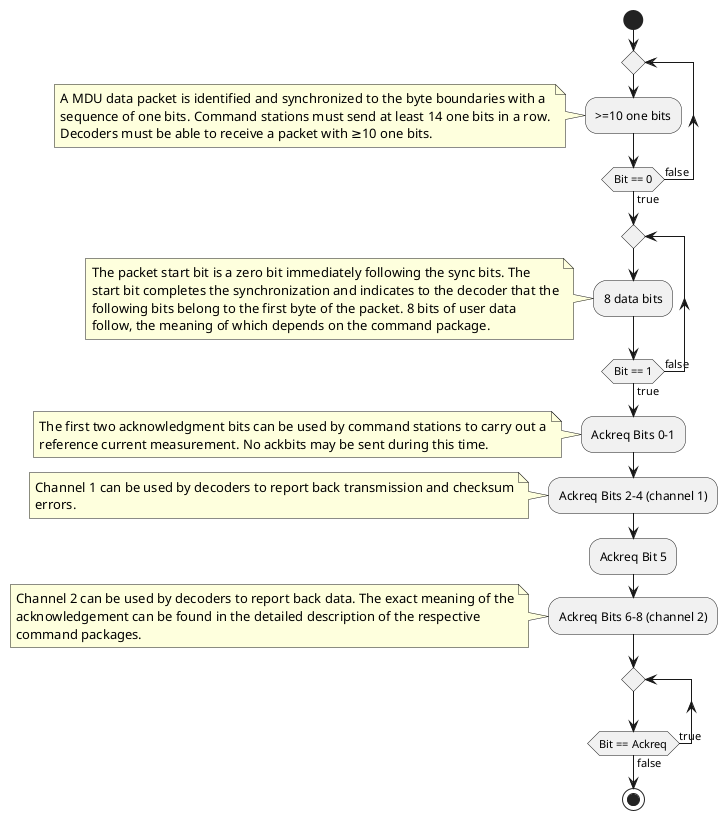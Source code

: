 @startuml

start

repeat
  :>=10 one bits;
  note left
  A MDU data packet is identified and synchronized to the byte boundaries with a
  sequence of one bits. Command stations must send at least 14 one bits in a row.
  Decoders must be able to receive a packet with ≥10 one bits.
  end note
repeat while (Bit == 0) is (false) not (true)

repeat
  :8 data bits;
  note left
  The packet start bit is a zero bit immediately following the sync bits. The
  start bit completes the synchronization and indicates to the decoder that the
  following bits belong to the first byte of the packet. 8 bits of user data
  follow, the meaning of which depends on the command package.
  end note
repeat while (Bit == 1) is (false) not (true)

:Ackreq Bits 0-1;
note left
The first two acknowledgment bits can be used by command stations to carry out a
reference current measurement. No ackbits may be sent during this time.
end note

:Ackreq Bits 2-4 (channel 1);
note left
Channel 1 can be used by decoders to report back transmission and checksum
errors.
end note

:Ackreq Bit 5;

:Ackreq Bits 6-8 (channel 2);
note left
Channel 2 can be used by decoders to report back data. The exact meaning of the
acknowledgement can be found in the detailed description of the respective
command packages.
end note

repeat
repeat while (Bit == Ackreq) is (true) not (false)

stop

@enduml